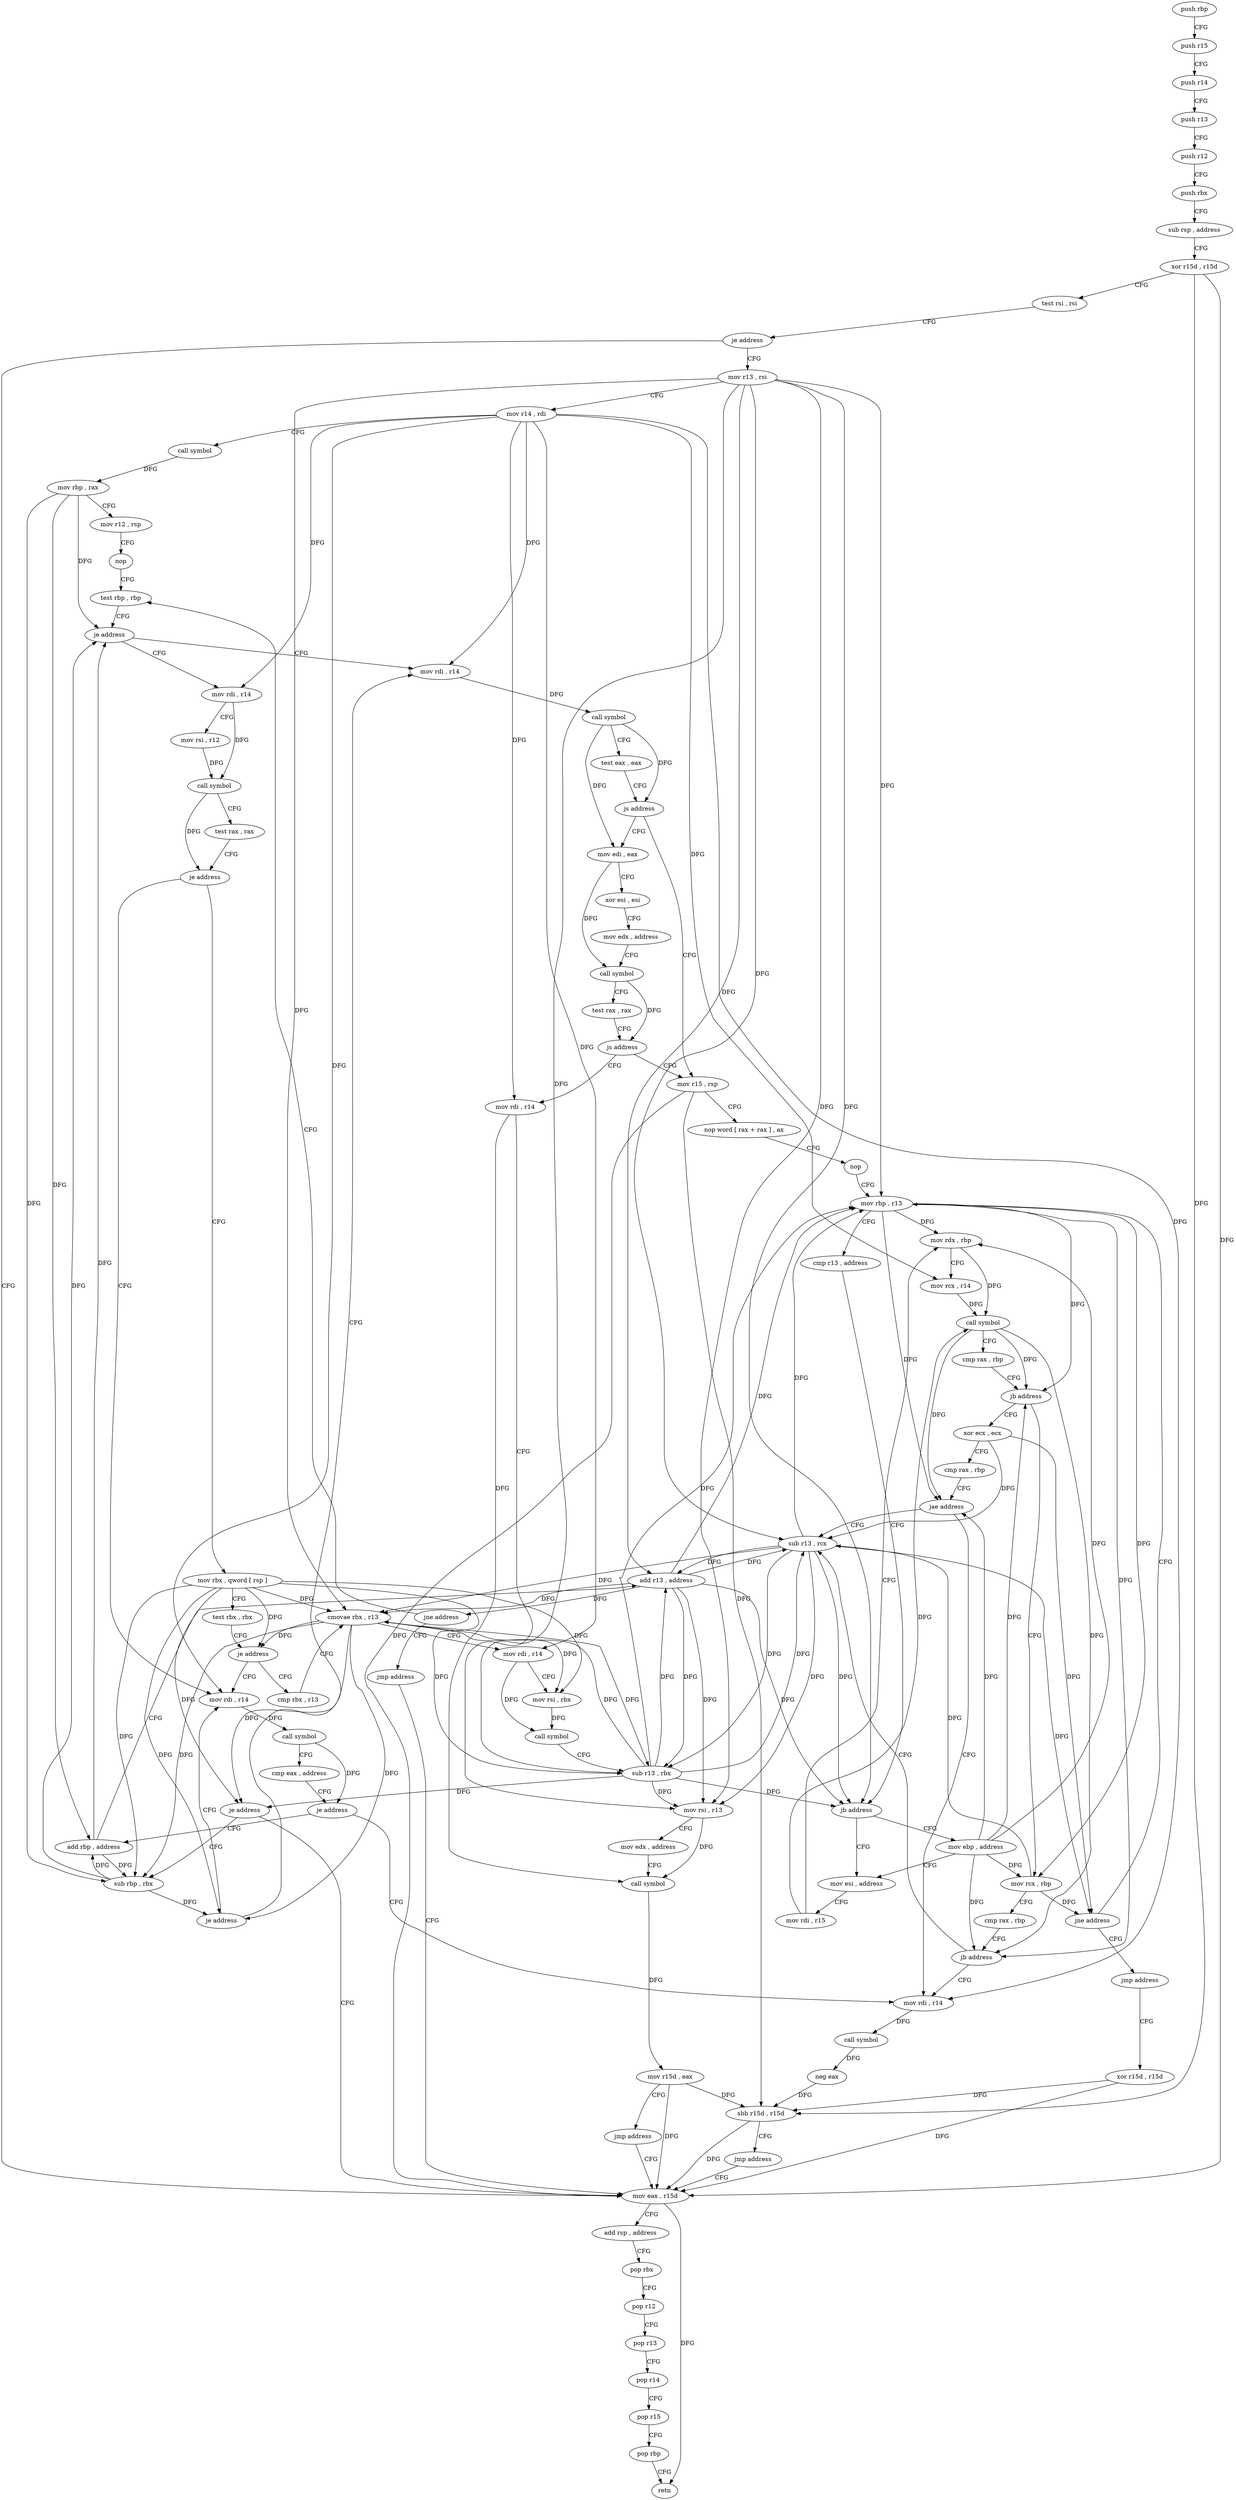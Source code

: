 digraph "func" {
"4219664" [label = "push rbp" ]
"4219665" [label = "push r15" ]
"4219667" [label = "push r14" ]
"4219669" [label = "push r13" ]
"4219671" [label = "push r12" ]
"4219673" [label = "push rbx" ]
"4219674" [label = "sub rsp , address" ]
"4219681" [label = "xor r15d , r15d" ]
"4219684" [label = "test rsi , rsi" ]
"4219687" [label = "je address" ]
"4219961" [label = "mov eax , r15d" ]
"4219693" [label = "mov r13 , rsi" ]
"4219964" [label = "add rsp , address" ]
"4219971" [label = "pop rbx" ]
"4219972" [label = "pop r12" ]
"4219974" [label = "pop r13" ]
"4219976" [label = "pop r14" ]
"4219978" [label = "pop r15" ]
"4219980" [label = "pop rbp" ]
"4219981" [label = "retn" ]
"4219696" [label = "mov r14 , rdi" ]
"4219699" [label = "call symbol" ]
"4219704" [label = "mov rbp , rax" ]
"4219707" [label = "mov r12 , rsp" ]
"4219710" [label = "nop" ]
"4219712" [label = "test rbp , rbp" ]
"4219806" [label = "mov rdi , r14" ]
"4219809" [label = "call symbol" ]
"4219814" [label = "test eax , eax" ]
"4219816" [label = "js address" ]
"4219858" [label = "mov r15 , rsp" ]
"4219818" [label = "mov edi , eax" ]
"4219717" [label = "mov rdi , r14" ]
"4219720" [label = "mov rsi , r12" ]
"4219723" [label = "call symbol" ]
"4219728" [label = "test rax , rax" ]
"4219731" [label = "je address" ]
"4219774" [label = "mov rdi , r14" ]
"4219733" [label = "mov rbx , qword [ rsp ]" ]
"4219861" [label = "nop word [ rax + rax ] , ax" ]
"4219871" [label = "nop" ]
"4219872" [label = "mov rbp , r13" ]
"4219820" [label = "xor esi , esi" ]
"4219822" [label = "mov edx , address" ]
"4219827" [label = "call symbol" ]
"4219832" [label = "test rax , rax" ]
"4219835" [label = "js address" ]
"4219837" [label = "mov rdi , r14" ]
"4219777" [label = "call symbol" ]
"4219782" [label = "cmp eax , address" ]
"4219785" [label = "je address" ]
"4219943" [label = "mov rdi , r14" ]
"4219791" [label = "add rbp , address" ]
"4219737" [label = "test rbx , rbx" ]
"4219740" [label = "je address" ]
"4219742" [label = "cmp rbx , r13" ]
"4219889" [label = "mov esi , address" ]
"4219894" [label = "mov rdi , r15" ]
"4219897" [label = "mov rdx , rbp" ]
"4219900" [label = "mov rcx , r14" ]
"4219903" [label = "call symbol" ]
"4219908" [label = "cmp rax , rbp" ]
"4219911" [label = "jb address" ]
"4219936" [label = "xor ecx , ecx" ]
"4219913" [label = "mov rcx , rbp" ]
"4219884" [label = "mov ebp , address" ]
"4219840" [label = "mov rsi , r13" ]
"4219843" [label = "mov edx , address" ]
"4219848" [label = "call symbol" ]
"4219853" [label = "mov r15d , eax" ]
"4219856" [label = "jmp address" ]
"4219946" [label = "call symbol" ]
"4219951" [label = "neg eax" ]
"4219953" [label = "sbb r15d , r15d" ]
"4219956" [label = "jmp address" ]
"4219795" [label = "add r13 , address" ]
"4219799" [label = "jne address" ]
"4219801" [label = "jmp address" ]
"4219745" [label = "cmovae rbx , r13" ]
"4219749" [label = "mov rdi , r14" ]
"4219752" [label = "mov rsi , rbx" ]
"4219755" [label = "call symbol" ]
"4219760" [label = "sub r13 , rbx" ]
"4219763" [label = "je address" ]
"4219769" [label = "sub rbp , rbx" ]
"4219938" [label = "cmp rax , rbp" ]
"4219941" [label = "jae address" ]
"4219921" [label = "sub r13 , rcx" ]
"4219916" [label = "cmp rax , rbp" ]
"4219919" [label = "jb address" ]
"4219715" [label = "je address" ]
"4219772" [label = "je address" ]
"4219924" [label = "jne address" ]
"4219926" [label = "jmp address" ]
"4219875" [label = "cmp r13 , address" ]
"4219882" [label = "jb address" ]
"4219958" [label = "xor r15d , r15d" ]
"4219664" -> "4219665" [ label = "CFG" ]
"4219665" -> "4219667" [ label = "CFG" ]
"4219667" -> "4219669" [ label = "CFG" ]
"4219669" -> "4219671" [ label = "CFG" ]
"4219671" -> "4219673" [ label = "CFG" ]
"4219673" -> "4219674" [ label = "CFG" ]
"4219674" -> "4219681" [ label = "CFG" ]
"4219681" -> "4219684" [ label = "CFG" ]
"4219681" -> "4219961" [ label = "DFG" ]
"4219681" -> "4219953" [ label = "DFG" ]
"4219684" -> "4219687" [ label = "CFG" ]
"4219687" -> "4219961" [ label = "CFG" ]
"4219687" -> "4219693" [ label = "CFG" ]
"4219961" -> "4219964" [ label = "CFG" ]
"4219961" -> "4219981" [ label = "DFG" ]
"4219693" -> "4219696" [ label = "CFG" ]
"4219693" -> "4219872" [ label = "DFG" ]
"4219693" -> "4219882" [ label = "DFG" ]
"4219693" -> "4219840" [ label = "DFG" ]
"4219693" -> "4219795" [ label = "DFG" ]
"4219693" -> "4219745" [ label = "DFG" ]
"4219693" -> "4219760" [ label = "DFG" ]
"4219693" -> "4219921" [ label = "DFG" ]
"4219964" -> "4219971" [ label = "CFG" ]
"4219971" -> "4219972" [ label = "CFG" ]
"4219972" -> "4219974" [ label = "CFG" ]
"4219974" -> "4219976" [ label = "CFG" ]
"4219976" -> "4219978" [ label = "CFG" ]
"4219978" -> "4219980" [ label = "CFG" ]
"4219980" -> "4219981" [ label = "CFG" ]
"4219696" -> "4219699" [ label = "CFG" ]
"4219696" -> "4219806" [ label = "DFG" ]
"4219696" -> "4219717" [ label = "DFG" ]
"4219696" -> "4219774" [ label = "DFG" ]
"4219696" -> "4219837" [ label = "DFG" ]
"4219696" -> "4219943" [ label = "DFG" ]
"4219696" -> "4219900" [ label = "DFG" ]
"4219696" -> "4219749" [ label = "DFG" ]
"4219699" -> "4219704" [ label = "DFG" ]
"4219704" -> "4219707" [ label = "CFG" ]
"4219704" -> "4219715" [ label = "DFG" ]
"4219704" -> "4219791" [ label = "DFG" ]
"4219704" -> "4219769" [ label = "DFG" ]
"4219707" -> "4219710" [ label = "CFG" ]
"4219710" -> "4219712" [ label = "CFG" ]
"4219712" -> "4219715" [ label = "CFG" ]
"4219806" -> "4219809" [ label = "DFG" ]
"4219809" -> "4219814" [ label = "CFG" ]
"4219809" -> "4219816" [ label = "DFG" ]
"4219809" -> "4219818" [ label = "DFG" ]
"4219814" -> "4219816" [ label = "CFG" ]
"4219816" -> "4219858" [ label = "CFG" ]
"4219816" -> "4219818" [ label = "CFG" ]
"4219858" -> "4219861" [ label = "CFG" ]
"4219858" -> "4219961" [ label = "DFG" ]
"4219858" -> "4219953" [ label = "DFG" ]
"4219818" -> "4219820" [ label = "CFG" ]
"4219818" -> "4219827" [ label = "DFG" ]
"4219717" -> "4219720" [ label = "CFG" ]
"4219717" -> "4219723" [ label = "DFG" ]
"4219720" -> "4219723" [ label = "DFG" ]
"4219723" -> "4219728" [ label = "CFG" ]
"4219723" -> "4219731" [ label = "DFG" ]
"4219728" -> "4219731" [ label = "CFG" ]
"4219731" -> "4219774" [ label = "CFG" ]
"4219731" -> "4219733" [ label = "CFG" ]
"4219774" -> "4219777" [ label = "DFG" ]
"4219733" -> "4219737" [ label = "CFG" ]
"4219733" -> "4219740" [ label = "DFG" ]
"4219733" -> "4219745" [ label = "DFG" ]
"4219733" -> "4219752" [ label = "DFG" ]
"4219733" -> "4219760" [ label = "DFG" ]
"4219733" -> "4219763" [ label = "DFG" ]
"4219733" -> "4219769" [ label = "DFG" ]
"4219733" -> "4219772" [ label = "DFG" ]
"4219861" -> "4219871" [ label = "CFG" ]
"4219871" -> "4219872" [ label = "CFG" ]
"4219872" -> "4219875" [ label = "CFG" ]
"4219872" -> "4219897" [ label = "DFG" ]
"4219872" -> "4219911" [ label = "DFG" ]
"4219872" -> "4219941" [ label = "DFG" ]
"4219872" -> "4219913" [ label = "DFG" ]
"4219872" -> "4219919" [ label = "DFG" ]
"4219820" -> "4219822" [ label = "CFG" ]
"4219822" -> "4219827" [ label = "CFG" ]
"4219827" -> "4219832" [ label = "CFG" ]
"4219827" -> "4219835" [ label = "DFG" ]
"4219832" -> "4219835" [ label = "CFG" ]
"4219835" -> "4219858" [ label = "CFG" ]
"4219835" -> "4219837" [ label = "CFG" ]
"4219837" -> "4219840" [ label = "CFG" ]
"4219837" -> "4219848" [ label = "DFG" ]
"4219777" -> "4219782" [ label = "CFG" ]
"4219777" -> "4219785" [ label = "DFG" ]
"4219782" -> "4219785" [ label = "CFG" ]
"4219785" -> "4219943" [ label = "CFG" ]
"4219785" -> "4219791" [ label = "CFG" ]
"4219943" -> "4219946" [ label = "DFG" ]
"4219791" -> "4219795" [ label = "CFG" ]
"4219791" -> "4219715" [ label = "DFG" ]
"4219791" -> "4219769" [ label = "DFG" ]
"4219737" -> "4219740" [ label = "CFG" ]
"4219740" -> "4219774" [ label = "CFG" ]
"4219740" -> "4219742" [ label = "CFG" ]
"4219742" -> "4219745" [ label = "CFG" ]
"4219889" -> "4219894" [ label = "CFG" ]
"4219894" -> "4219897" [ label = "CFG" ]
"4219894" -> "4219903" [ label = "DFG" ]
"4219897" -> "4219900" [ label = "CFG" ]
"4219897" -> "4219903" [ label = "DFG" ]
"4219900" -> "4219903" [ label = "DFG" ]
"4219903" -> "4219908" [ label = "CFG" ]
"4219903" -> "4219911" [ label = "DFG" ]
"4219903" -> "4219941" [ label = "DFG" ]
"4219903" -> "4219919" [ label = "DFG" ]
"4219908" -> "4219911" [ label = "CFG" ]
"4219911" -> "4219936" [ label = "CFG" ]
"4219911" -> "4219913" [ label = "CFG" ]
"4219936" -> "4219938" [ label = "CFG" ]
"4219936" -> "4219921" [ label = "DFG" ]
"4219936" -> "4219924" [ label = "DFG" ]
"4219913" -> "4219916" [ label = "CFG" ]
"4219913" -> "4219921" [ label = "DFG" ]
"4219913" -> "4219924" [ label = "DFG" ]
"4219884" -> "4219889" [ label = "CFG" ]
"4219884" -> "4219897" [ label = "DFG" ]
"4219884" -> "4219911" [ label = "DFG" ]
"4219884" -> "4219941" [ label = "DFG" ]
"4219884" -> "4219913" [ label = "DFG" ]
"4219884" -> "4219919" [ label = "DFG" ]
"4219840" -> "4219843" [ label = "CFG" ]
"4219840" -> "4219848" [ label = "DFG" ]
"4219843" -> "4219848" [ label = "CFG" ]
"4219848" -> "4219853" [ label = "DFG" ]
"4219853" -> "4219856" [ label = "CFG" ]
"4219853" -> "4219961" [ label = "DFG" ]
"4219853" -> "4219953" [ label = "DFG" ]
"4219856" -> "4219961" [ label = "CFG" ]
"4219946" -> "4219951" [ label = "DFG" ]
"4219951" -> "4219953" [ label = "DFG" ]
"4219953" -> "4219956" [ label = "CFG" ]
"4219953" -> "4219961" [ label = "DFG" ]
"4219956" -> "4219961" [ label = "CFG" ]
"4219795" -> "4219799" [ label = "DFG" ]
"4219795" -> "4219872" [ label = "DFG" ]
"4219795" -> "4219882" [ label = "DFG" ]
"4219795" -> "4219840" [ label = "DFG" ]
"4219795" -> "4219745" [ label = "DFG" ]
"4219795" -> "4219760" [ label = "DFG" ]
"4219795" -> "4219921" [ label = "DFG" ]
"4219799" -> "4219712" [ label = "CFG" ]
"4219799" -> "4219801" [ label = "CFG" ]
"4219801" -> "4219961" [ label = "CFG" ]
"4219745" -> "4219749" [ label = "CFG" ]
"4219745" -> "4219740" [ label = "DFG" ]
"4219745" -> "4219752" [ label = "DFG" ]
"4219745" -> "4219760" [ label = "DFG" ]
"4219745" -> "4219763" [ label = "DFG" ]
"4219745" -> "4219769" [ label = "DFG" ]
"4219745" -> "4219772" [ label = "DFG" ]
"4219749" -> "4219752" [ label = "CFG" ]
"4219749" -> "4219755" [ label = "DFG" ]
"4219752" -> "4219755" [ label = "DFG" ]
"4219755" -> "4219760" [ label = "CFG" ]
"4219760" -> "4219763" [ label = "DFG" ]
"4219760" -> "4219872" [ label = "DFG" ]
"4219760" -> "4219882" [ label = "DFG" ]
"4219760" -> "4219840" [ label = "DFG" ]
"4219760" -> "4219795" [ label = "DFG" ]
"4219760" -> "4219745" [ label = "DFG" ]
"4219760" -> "4219921" [ label = "DFG" ]
"4219763" -> "4219961" [ label = "CFG" ]
"4219763" -> "4219769" [ label = "CFG" ]
"4219769" -> "4219772" [ label = "DFG" ]
"4219769" -> "4219715" [ label = "DFG" ]
"4219769" -> "4219791" [ label = "DFG" ]
"4219938" -> "4219941" [ label = "CFG" ]
"4219941" -> "4219921" [ label = "CFG" ]
"4219941" -> "4219943" [ label = "CFG" ]
"4219921" -> "4219924" [ label = "DFG" ]
"4219921" -> "4219872" [ label = "DFG" ]
"4219921" -> "4219882" [ label = "DFG" ]
"4219921" -> "4219840" [ label = "DFG" ]
"4219921" -> "4219795" [ label = "DFG" ]
"4219921" -> "4219745" [ label = "DFG" ]
"4219921" -> "4219760" [ label = "DFG" ]
"4219916" -> "4219919" [ label = "CFG" ]
"4219919" -> "4219943" [ label = "CFG" ]
"4219919" -> "4219921" [ label = "CFG" ]
"4219715" -> "4219806" [ label = "CFG" ]
"4219715" -> "4219717" [ label = "CFG" ]
"4219772" -> "4219806" [ label = "CFG" ]
"4219772" -> "4219774" [ label = "CFG" ]
"4219924" -> "4219872" [ label = "CFG" ]
"4219924" -> "4219926" [ label = "CFG" ]
"4219926" -> "4219958" [ label = "CFG" ]
"4219875" -> "4219882" [ label = "CFG" ]
"4219882" -> "4219889" [ label = "CFG" ]
"4219882" -> "4219884" [ label = "CFG" ]
"4219958" -> "4219961" [ label = "DFG" ]
"4219958" -> "4219953" [ label = "DFG" ]
}
